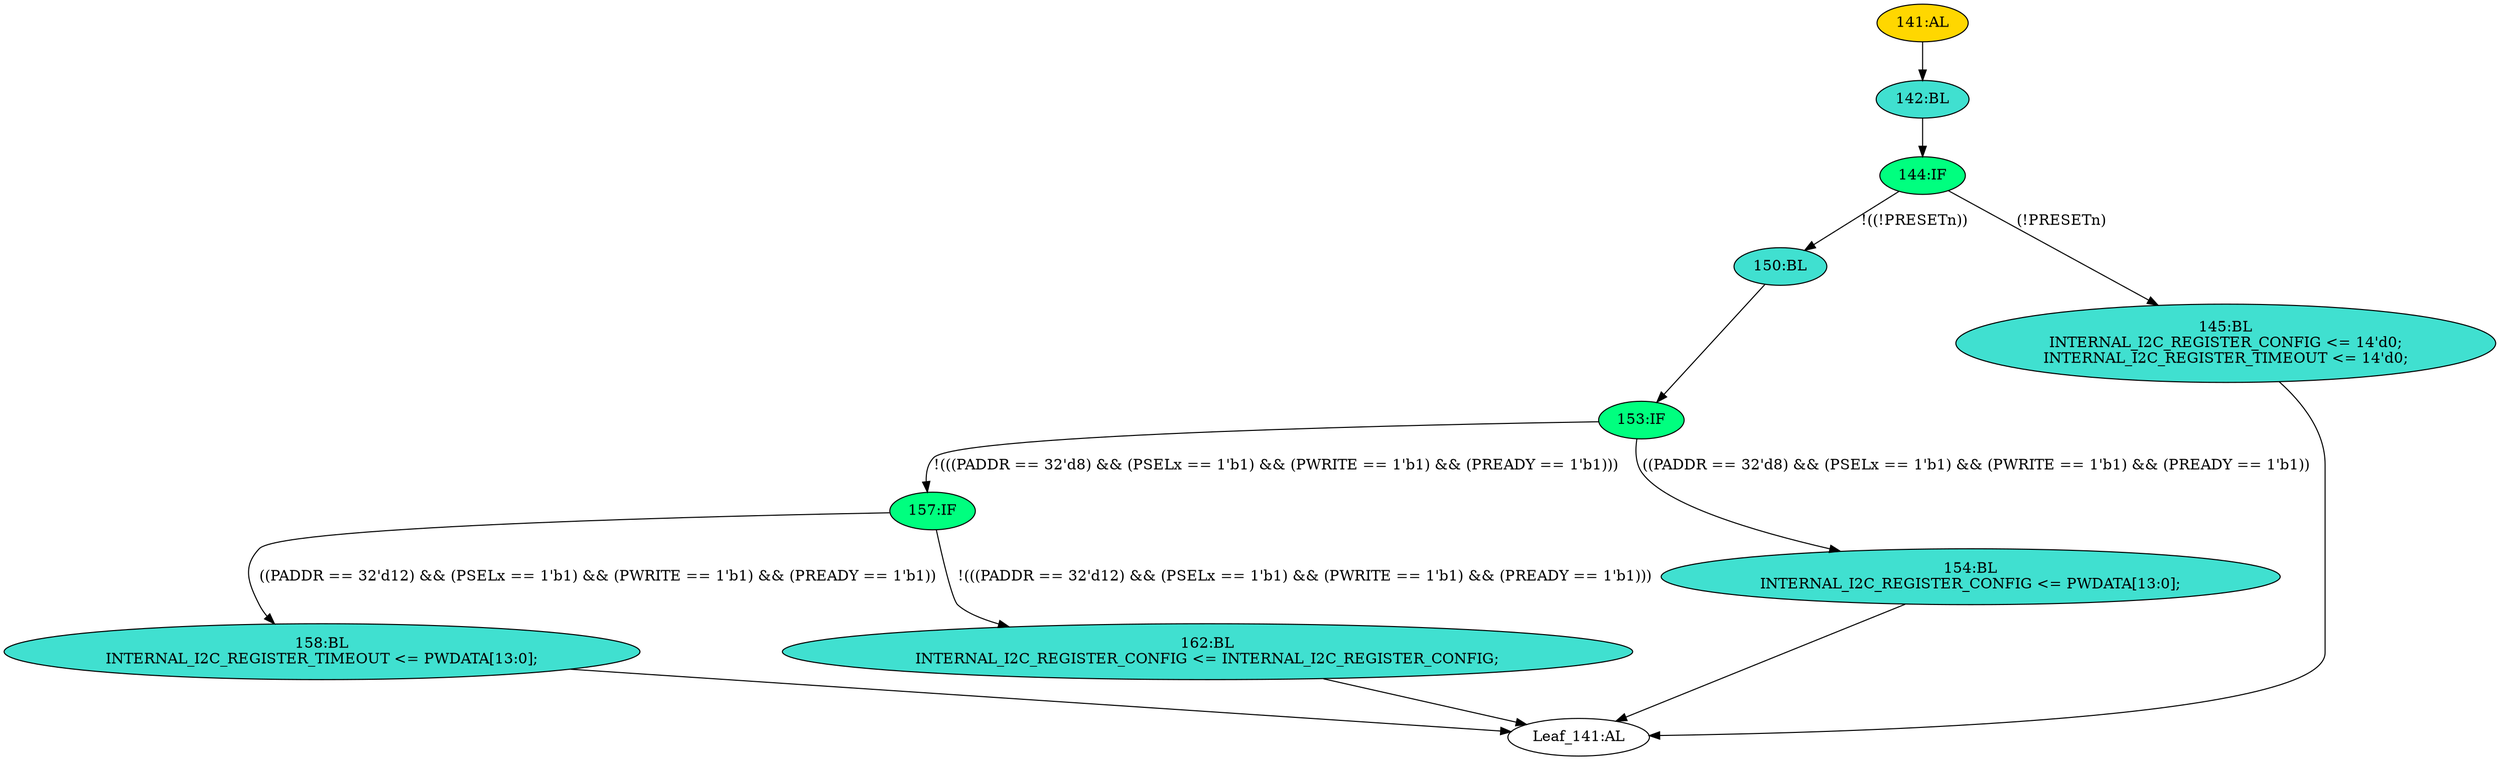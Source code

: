 strict digraph "" {
	node [label="\N"];
	"158:BL"	 [ast="<pyverilog.vparser.ast.Block object at 0x7fdc90088ed0>",
		fillcolor=turquoise,
		label="158:BL
INTERNAL_I2C_REGISTER_TIMEOUT <= PWDATA[13:0];",
		statements="[<pyverilog.vparser.ast.NonblockingSubstitution object at 0x7fdc90088c90>]",
		style=filled,
		typ=Block];
	"Leaf_141:AL"	 [def_var="['INTERNAL_I2C_REGISTER_TIMEOUT', 'INTERNAL_I2C_REGISTER_CONFIG']",
		label="Leaf_141:AL"];
	"158:BL" -> "Leaf_141:AL"	 [cond="[]",
		lineno=None];
	"157:IF"	 [ast="<pyverilog.vparser.ast.IfStatement object at 0x7fdc90088f10>",
		fillcolor=springgreen,
		label="157:IF",
		statements="[]",
		style=filled,
		typ=IfStatement];
	"157:IF" -> "158:BL"	 [cond="['PADDR', 'PSELx', 'PWRITE', 'PREADY']",
		label="((PADDR == 32'd12) && (PSELx == 1'b1) && (PWRITE == 1'b1) && (PREADY == 1'b1))",
		lineno=157];
	"162:BL"	 [ast="<pyverilog.vparser.ast.Block object at 0x7fdc90088f90>",
		fillcolor=turquoise,
		label="162:BL
INTERNAL_I2C_REGISTER_CONFIG <= INTERNAL_I2C_REGISTER_CONFIG;",
		statements="[<pyverilog.vparser.ast.NonblockingSubstitution object at 0x7fdc90088fd0>]",
		style=filled,
		typ=Block];
	"157:IF" -> "162:BL"	 [cond="['PADDR', 'PSELx', 'PWRITE', 'PREADY']",
		label="!(((PADDR == 32'd12) && (PSELx == 1'b1) && (PWRITE == 1'b1) && (PREADY == 1'b1)))",
		lineno=157];
	"141:AL"	 [ast="<pyverilog.vparser.ast.Always object at 0x7fdc90076550>",
		clk_sens=True,
		fillcolor=gold,
		label="141:AL",
		sens="['PCLK']",
		statements="[]",
		style=filled,
		typ=Always,
		use_var="['PWDATA', 'PWRITE', 'PSELx', 'PREADY', 'PADDR', 'PRESETn', 'INTERNAL_I2C_REGISTER_CONFIG']"];
	"142:BL"	 [ast="<pyverilog.vparser.ast.Block object at 0x7fdc90076650>",
		fillcolor=turquoise,
		label="142:BL",
		statements="[]",
		style=filled,
		typ=Block];
	"141:AL" -> "142:BL"	 [cond="[]",
		lineno=None];
	"154:BL"	 [ast="<pyverilog.vparser.ast.Block object at 0x7fdc90076750>",
		fillcolor=turquoise,
		label="154:BL
INTERNAL_I2C_REGISTER_CONFIG <= PWDATA[13:0];",
		statements="[<pyverilog.vparser.ast.NonblockingSubstitution object at 0x7fdc90076790>]",
		style=filled,
		typ=Block];
	"154:BL" -> "Leaf_141:AL"	 [cond="[]",
		lineno=None];
	"144:IF"	 [ast="<pyverilog.vparser.ast.IfStatement object at 0x7fdc90076690>",
		fillcolor=springgreen,
		label="144:IF",
		statements="[]",
		style=filled,
		typ=IfStatement];
	"150:BL"	 [ast="<pyverilog.vparser.ast.Block object at 0x7fdc900766d0>",
		fillcolor=turquoise,
		label="150:BL",
		statements="[]",
		style=filled,
		typ=Block];
	"144:IF" -> "150:BL"	 [cond="['PRESETn']",
		label="!((!PRESETn))",
		lineno=144];
	"145:BL"	 [ast="<pyverilog.vparser.ast.Block object at 0x7fdc90076cd0>",
		fillcolor=turquoise,
		label="145:BL
INTERNAL_I2C_REGISTER_CONFIG <= 14'd0;
INTERNAL_I2C_REGISTER_TIMEOUT <= 14'd0;",
		statements="[<pyverilog.vparser.ast.NonblockingSubstitution object at 0x7fdc90076d10>, <pyverilog.vparser.ast.NonblockingSubstitution object \
at 0x7fdc90076e50>]",
		style=filled,
		typ=Block];
	"144:IF" -> "145:BL"	 [cond="['PRESETn']",
		label="(!PRESETn)",
		lineno=144];
	"153:IF"	 [ast="<pyverilog.vparser.ast.IfStatement object at 0x7fdc90076710>",
		fillcolor=springgreen,
		label="153:IF",
		statements="[]",
		style=filled,
		typ=IfStatement];
	"153:IF" -> "157:IF"	 [cond="['PADDR', 'PSELx', 'PWRITE', 'PREADY']",
		label="!(((PADDR == 32'd8) && (PSELx == 1'b1) && (PWRITE == 1'b1) && (PREADY == 1'b1)))",
		lineno=153];
	"153:IF" -> "154:BL"	 [cond="['PADDR', 'PSELx', 'PWRITE', 'PREADY']",
		label="((PADDR == 32'd8) && (PSELx == 1'b1) && (PWRITE == 1'b1) && (PREADY == 1'b1))",
		lineno=153];
	"142:BL" -> "144:IF"	 [cond="[]",
		lineno=None];
	"150:BL" -> "153:IF"	 [cond="[]",
		lineno=None];
	"145:BL" -> "Leaf_141:AL"	 [cond="[]",
		lineno=None];
	"162:BL" -> "Leaf_141:AL"	 [cond="[]",
		lineno=None];
}
